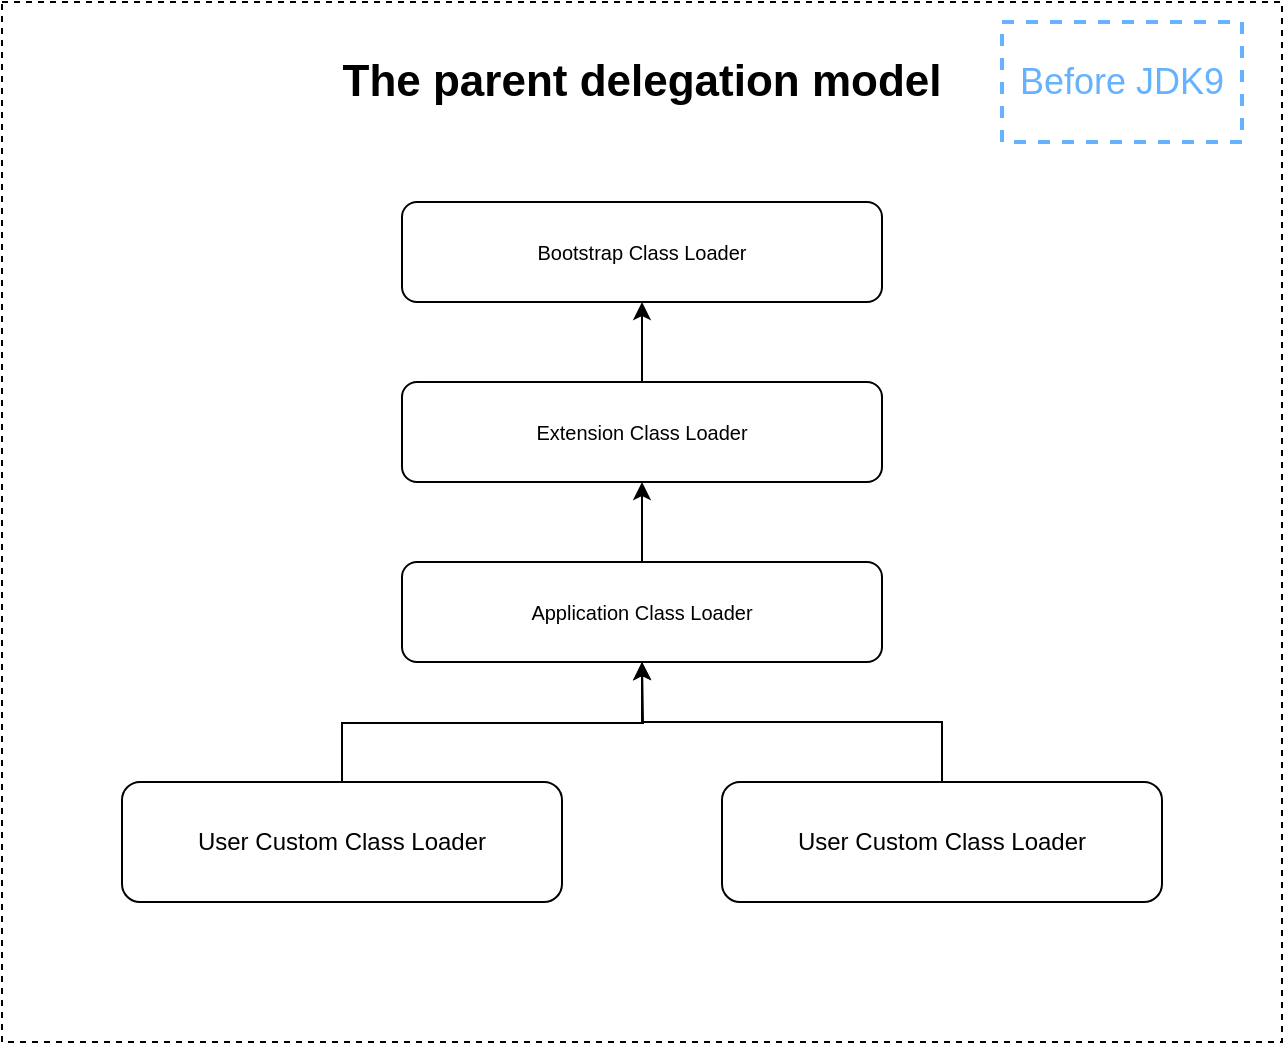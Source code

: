 <mxfile version="14.2.6" type="github">
  <diagram id="YpykJgoKhz_wXvVTD6iY" name="Page-1">
    <mxGraphModel dx="2066" dy="1163" grid="1" gridSize="10" guides="1" tooltips="1" connect="1" arrows="1" fold="1" page="1" pageScale="1" pageWidth="1169" pageHeight="827" math="0" shadow="0">
      <root>
        <mxCell id="0" />
        <mxCell id="1" parent="0" />
        <mxCell id="y_ctaizk5qaqds1_ViT8-1" value="&lt;font size=&quot;1&quot;&gt;Bootstrap Class Loader&lt;/font&gt;" style="rounded=1;whiteSpace=wrap;html=1;" vertex="1" parent="1">
          <mxGeometry x="400" y="150" width="240" height="50" as="geometry" />
        </mxCell>
        <mxCell id="y_ctaizk5qaqds1_ViT8-5" style="edgeStyle=orthogonalEdgeStyle;rounded=0;orthogonalLoop=1;jettySize=auto;html=1;exitX=0.5;exitY=0;exitDx=0;exitDy=0;entryX=0.5;entryY=1;entryDx=0;entryDy=0;" edge="1" parent="1" source="y_ctaizk5qaqds1_ViT8-2" target="y_ctaizk5qaqds1_ViT8-1">
          <mxGeometry relative="1" as="geometry" />
        </mxCell>
        <mxCell id="y_ctaizk5qaqds1_ViT8-2" value="&lt;font size=&quot;1&quot;&gt;Extension Class Loader&lt;/font&gt;" style="rounded=1;whiteSpace=wrap;html=1;" vertex="1" parent="1">
          <mxGeometry x="400" y="240" width="240" height="50" as="geometry" />
        </mxCell>
        <mxCell id="y_ctaizk5qaqds1_ViT8-6" style="edgeStyle=orthogonalEdgeStyle;rounded=0;orthogonalLoop=1;jettySize=auto;html=1;exitX=0.5;exitY=0;exitDx=0;exitDy=0;entryX=0.5;entryY=1;entryDx=0;entryDy=0;" edge="1" parent="1" source="y_ctaizk5qaqds1_ViT8-3" target="y_ctaizk5qaqds1_ViT8-2">
          <mxGeometry relative="1" as="geometry" />
        </mxCell>
        <mxCell id="y_ctaizk5qaqds1_ViT8-3" value="&lt;font size=&quot;1&quot;&gt;Application Class Loader&lt;/font&gt;" style="rounded=1;whiteSpace=wrap;html=1;" vertex="1" parent="1">
          <mxGeometry x="400" y="330" width="240" height="50" as="geometry" />
        </mxCell>
        <mxCell id="y_ctaizk5qaqds1_ViT8-10" style="edgeStyle=orthogonalEdgeStyle;rounded=0;orthogonalLoop=1;jettySize=auto;html=1;exitX=0.5;exitY=0;exitDx=0;exitDy=0;" edge="1" parent="1" source="y_ctaizk5qaqds1_ViT8-7">
          <mxGeometry relative="1" as="geometry">
            <mxPoint x="520" y="380" as="targetPoint" />
          </mxGeometry>
        </mxCell>
        <mxCell id="y_ctaizk5qaqds1_ViT8-7" value="User C&lt;span style=&quot;font-size: 12px&quot;&gt;ustom Class Loader&lt;/span&gt;" style="rounded=1;whiteSpace=wrap;html=1;" vertex="1" parent="1">
          <mxGeometry x="260" y="440" width="220" height="60" as="geometry" />
        </mxCell>
        <mxCell id="y_ctaizk5qaqds1_ViT8-9" style="edgeStyle=orthogonalEdgeStyle;rounded=0;orthogonalLoop=1;jettySize=auto;html=1;exitX=0.5;exitY=0;exitDx=0;exitDy=0;entryX=0.5;entryY=1;entryDx=0;entryDy=0;" edge="1" parent="1" source="y_ctaizk5qaqds1_ViT8-8" target="y_ctaizk5qaqds1_ViT8-3">
          <mxGeometry relative="1" as="geometry" />
        </mxCell>
        <mxCell id="y_ctaizk5qaqds1_ViT8-8" value="User C&lt;span style=&quot;font-size: 12px&quot;&gt;ustom Class Loader&lt;/span&gt;" style="rounded=1;whiteSpace=wrap;html=1;" vertex="1" parent="1">
          <mxGeometry x="560" y="440" width="220" height="60" as="geometry" />
        </mxCell>
        <mxCell id="y_ctaizk5qaqds1_ViT8-11" value="&lt;font style=&quot;font-size: 22px&quot;&gt;&lt;b&gt;The parent delegation model&lt;/b&gt;&lt;/font&gt;" style="text;html=1;fillColor=none;align=center;verticalAlign=middle;whiteSpace=wrap;rounded=0;dashed=1;" vertex="1" parent="1">
          <mxGeometry x="360" y="70" width="320" height="40" as="geometry" />
        </mxCell>
        <mxCell id="y_ctaizk5qaqds1_ViT8-12" value="" style="rounded=0;whiteSpace=wrap;html=1;dashed=1;strokeColor=#000000;fillColor=none;" vertex="1" parent="1">
          <mxGeometry x="200" y="50" width="640" height="520" as="geometry" />
        </mxCell>
        <mxCell id="y_ctaizk5qaqds1_ViT8-13" value="&lt;font style=&quot;font-size: 18px&quot; color=&quot;#66b2ff&quot;&gt;Before JDK9&lt;/font&gt;" style="rounded=0;whiteSpace=wrap;html=1;dashed=1;fillColor=none;strokeWidth=2;strokeColor=#66B2FF;" vertex="1" parent="1">
          <mxGeometry x="700" y="60" width="120" height="60" as="geometry" />
        </mxCell>
      </root>
    </mxGraphModel>
  </diagram>
</mxfile>

